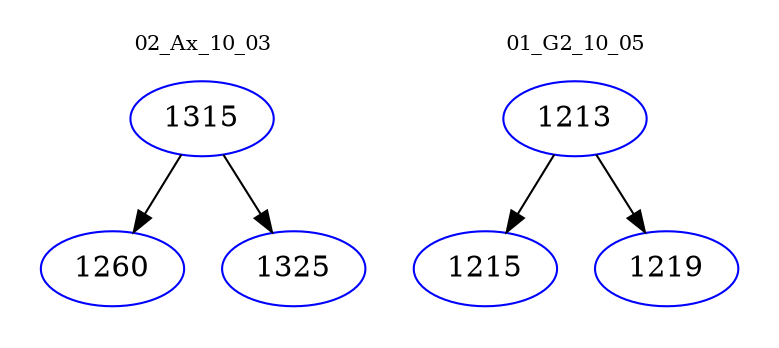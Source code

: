 digraph{
subgraph cluster_0 {
color = white
label = "02_Ax_10_03";
fontsize=10;
T0_1315 [label="1315", color="blue"]
T0_1315 -> T0_1260 [color="black"]
T0_1260 [label="1260", color="blue"]
T0_1315 -> T0_1325 [color="black"]
T0_1325 [label="1325", color="blue"]
}
subgraph cluster_1 {
color = white
label = "01_G2_10_05";
fontsize=10;
T1_1213 [label="1213", color="blue"]
T1_1213 -> T1_1215 [color="black"]
T1_1215 [label="1215", color="blue"]
T1_1213 -> T1_1219 [color="black"]
T1_1219 [label="1219", color="blue"]
}
}
